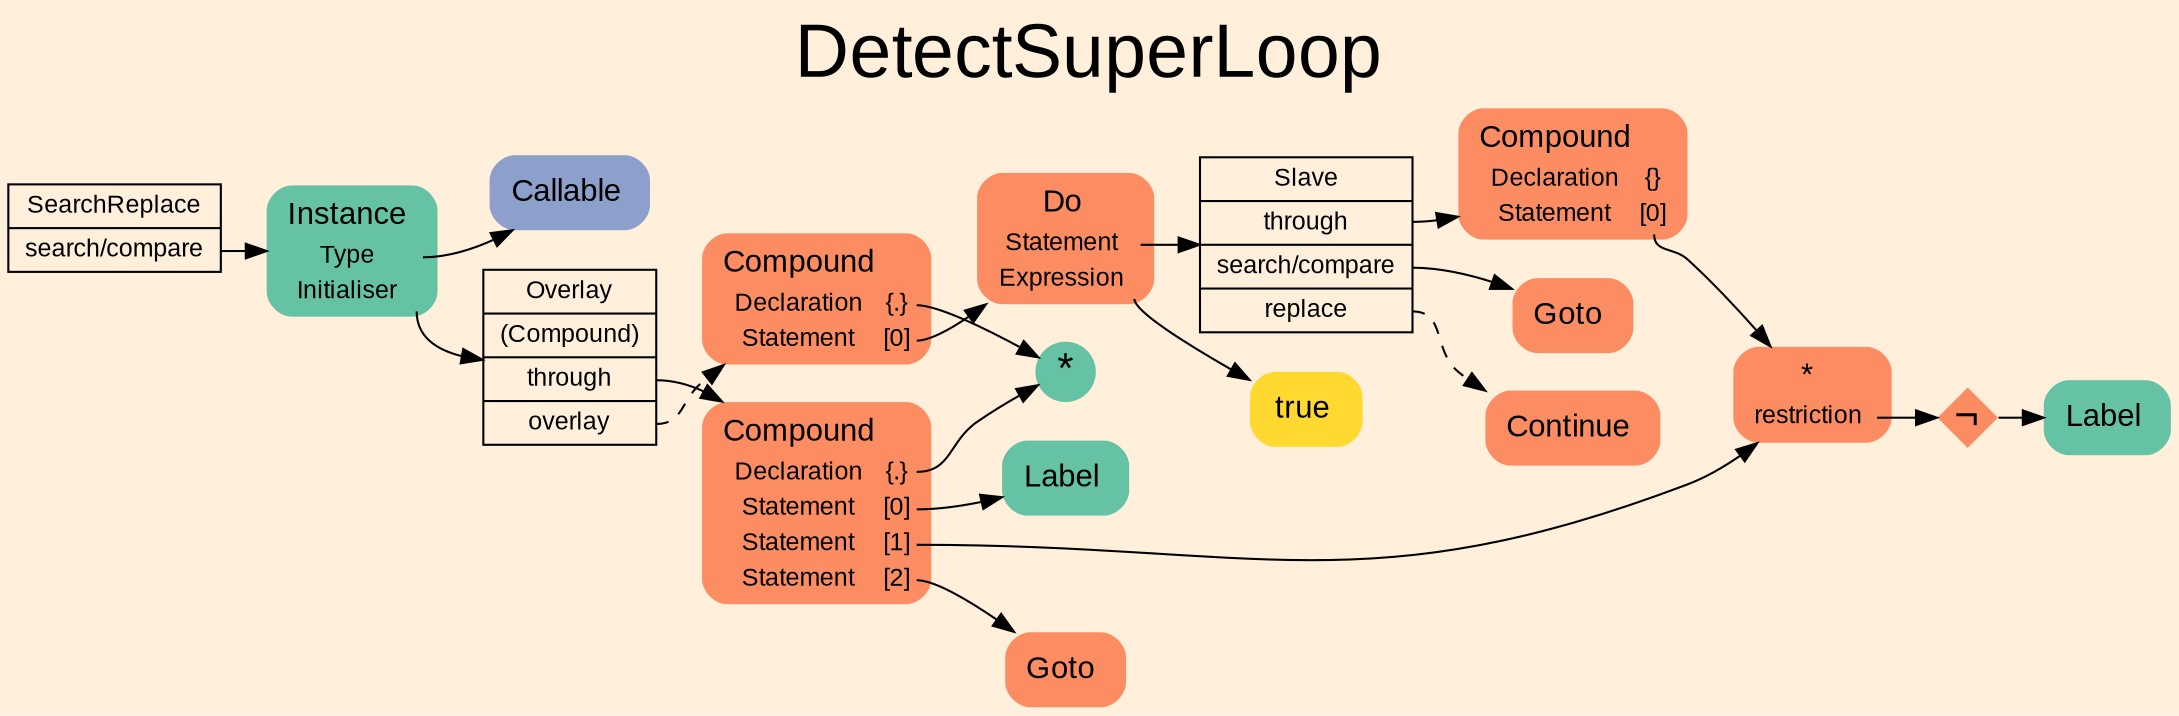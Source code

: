 digraph "DetectSuperLoop" {
label = "DetectSuperLoop"
labelloc = t
fontsize = "36"
graph [
    rankdir = "LR"
    ranksep = 0.3
    bgcolor = antiquewhite1
    color = black
    fontcolor = black
    fontname = "Arial"
];
node [
    fontname = "Arial"
];
edge [
    fontname = "Arial"
];

// -------------------- transformation figure --------------------
"CR#B-4-75" [
    // -------- block CR#B-4-75 ----------
    shape = "record"
    fillcolor = antiquewhite1
    label = "<fixed> SearchReplace | <port0> search/compare"
    style = "filled"
    fontsize = "12"
    color = black
    fontcolor = black
];

"#B-2-1572" [
    // -------- block #B-2-1572 ----------
    shape = "plaintext"
    fillcolor = "/set28/1"
    label = <<TABLE BORDER="0" CELLBORDER="0" CELLSPACING="0">
     <TR><TD><FONT POINT-SIZE="15.0">Instance</FONT></TD><TD></TD></TR>
     <TR><TD>Type</TD><TD PORT="port0"></TD></TR>
     <TR><TD>Initialiser</TD><TD PORT="port1"></TD></TR>
    </TABLE>>
    style = "rounded,filled"
    fontsize = "12"
];

"#B-2-1588" [
    // -------- block #B-2-1588 ----------
    shape = "plaintext"
    fillcolor = "/set28/3"
    label = <<TABLE BORDER="0" CELLBORDER="0" CELLSPACING="0">
     <TR><TD><FONT POINT-SIZE="15.0">Callable</FONT></TD><TD></TD></TR>
    </TABLE>>
    style = "rounded,filled"
    fontsize = "12"
];

"#B-2-1584" [
    // -------- block #B-2-1584 ----------
    shape = "record"
    fillcolor = antiquewhite1
    label = "<fixed> Overlay | <port0> (Compound) | <port1> through | <port2> overlay"
    style = "filled"
    fontsize = "12"
    color = black
    fontcolor = black
];

"#B-2-1573" [
    // -------- block #B-2-1573 ----------
    shape = "plaintext"
    fillcolor = "/set28/2"
    label = <<TABLE BORDER="0" CELLBORDER="0" CELLSPACING="0">
     <TR><TD><FONT POINT-SIZE="15.0">Compound</FONT></TD><TD></TD></TR>
     <TR><TD>Declaration</TD><TD PORT="port0">{.}</TD></TR>
     <TR><TD>Statement</TD><TD PORT="port1">[0]</TD></TR>
     <TR><TD>Statement</TD><TD PORT="port2">[1]</TD></TR>
     <TR><TD>Statement</TD><TD PORT="port3">[2]</TD></TR>
    </TABLE>>
    style = "rounded,filled"
    fontsize = "12"
];

"#B-2-1576" [
    // -------- block #B-2-1576 ----------
    shape = "circle"
    fillcolor = "/set28/1"
    label = <*>
    style = "filled"
    fontsize = "20"
    penwidth = 0.0
    fixedsize = true
    width = 0.4
    height = 0.4
];

"#B-2-1578" [
    // -------- block #B-2-1578 ----------
    shape = "plaintext"
    fillcolor = "/set28/1"
    label = <<TABLE BORDER="0" CELLBORDER="0" CELLSPACING="0">
     <TR><TD><FONT POINT-SIZE="15.0">Label</FONT></TD><TD></TD></TR>
    </TABLE>>
    style = "rounded,filled"
    fontsize = "12"
];

"#B-2-1577" [
    // -------- block #B-2-1577 ----------
    shape = "plaintext"
    fillcolor = "/set28/2"
    label = <<TABLE BORDER="0" CELLBORDER="0" CELLSPACING="0">
     <TR><TD><FONT POINT-SIZE="15.0">*</FONT></TD><TD></TD></TR>
     <TR><TD>restriction</TD><TD PORT="port0"></TD></TR>
    </TABLE>>
    style = "rounded,filled"
    fontsize = "12"
];

"#B-2-1582" [
    // -------- block #B-2-1582 ----------
    shape = "diamond"
    fillcolor = "/set28/2"
    label = <¬>
    style = "filled"
    fontsize = "20"
    penwidth = 0.0
    fixedsize = true
    width = 0.4
    height = 0.4
];

"#B-2-1589" [
    // -------- block #B-2-1589 ----------
    shape = "plaintext"
    fillcolor = "/set28/1"
    label = <<TABLE BORDER="0" CELLBORDER="0" CELLSPACING="0">
     <TR><TD><FONT POINT-SIZE="15.0">Label</FONT></TD><TD></TD></TR>
    </TABLE>>
    style = "rounded,filled"
    fontsize = "12"
];

"#B-2-1580" [
    // -------- block #B-2-1580 ----------
    shape = "plaintext"
    fillcolor = "/set28/2"
    label = <<TABLE BORDER="0" CELLBORDER="0" CELLSPACING="0">
     <TR><TD><FONT POINT-SIZE="15.0">Goto</FONT></TD><TD></TD></TR>
    </TABLE>>
    style = "rounded,filled"
    fontsize = "12"
];

"#B-2-1574" [
    // -------- block #B-2-1574 ----------
    shape = "plaintext"
    fillcolor = "/set28/2"
    label = <<TABLE BORDER="0" CELLBORDER="0" CELLSPACING="0">
     <TR><TD><FONT POINT-SIZE="15.0">Compound</FONT></TD><TD></TD></TR>
     <TR><TD>Declaration</TD><TD PORT="port0">{.}</TD></TR>
     <TR><TD>Statement</TD><TD PORT="port1">[0]</TD></TR>
    </TABLE>>
    style = "rounded,filled"
    fontsize = "12"
];

"#B-2-1583" [
    // -------- block #B-2-1583 ----------
    shape = "plaintext"
    fillcolor = "/set28/2"
    label = <<TABLE BORDER="0" CELLBORDER="0" CELLSPACING="0">
     <TR><TD><FONT POINT-SIZE="15.0">Do</FONT></TD><TD></TD></TR>
     <TR><TD>Statement</TD><TD PORT="port0"></TD></TR>
     <TR><TD>Expression</TD><TD PORT="port1"></TD></TR>
    </TABLE>>
    style = "rounded,filled"
    fontsize = "12"
];

"#B-2-1587" [
    // -------- block #B-2-1587 ----------
    shape = "record"
    fillcolor = antiquewhite1
    label = "<fixed> Slave | <port0> through | <port1> search/compare | <port2> replace"
    style = "filled"
    fontsize = "12"
    color = black
    fontcolor = black
];

"#B-2-1575" [
    // -------- block #B-2-1575 ----------
    shape = "plaintext"
    fillcolor = "/set28/2"
    label = <<TABLE BORDER="0" CELLBORDER="0" CELLSPACING="0">
     <TR><TD><FONT POINT-SIZE="15.0">Compound</FONT></TD><TD></TD></TR>
     <TR><TD>Declaration</TD><TD PORT="port0">{}</TD></TR>
     <TR><TD>Statement</TD><TD PORT="port1">[0]</TD></TR>
    </TABLE>>
    style = "rounded,filled"
    fontsize = "12"
];

"#B-2-1586" [
    // -------- block #B-2-1586 ----------
    shape = "plaintext"
    fillcolor = "/set28/2"
    label = <<TABLE BORDER="0" CELLBORDER="0" CELLSPACING="0">
     <TR><TD><FONT POINT-SIZE="15.0">Goto</FONT></TD><TD></TD></TR>
    </TABLE>>
    style = "rounded,filled"
    fontsize = "12"
];

"#B-2-1585" [
    // -------- block #B-2-1585 ----------
    shape = "plaintext"
    fillcolor = "/set28/2"
    label = <<TABLE BORDER="0" CELLBORDER="0" CELLSPACING="0">
     <TR><TD><FONT POINT-SIZE="15.0">Continue</FONT></TD><TD></TD></TR>
    </TABLE>>
    style = "rounded,filled"
    fontsize = "12"
];

"#B-2-1591" [
    // -------- block #B-2-1591 ----------
    shape = "plaintext"
    fillcolor = "/set28/6"
    label = <<TABLE BORDER="0" CELLBORDER="0" CELLSPACING="0">
     <TR><TD><FONT POINT-SIZE="15.0">true</FONT></TD><TD></TD></TR>
    </TABLE>>
    style = "rounded,filled"
    fontsize = "12"
];

"CR#B-4-75":port0 -> "#B-2-1572" [
    color = black
    fontcolor = black
];

"#B-2-1572":port0 -> "#B-2-1588" [
    color = black
    fontcolor = black
];

"#B-2-1572":port1 -> "#B-2-1584" [
    color = black
    fontcolor = black
];

"#B-2-1584":port1 -> "#B-2-1573" [
    color = black
    fontcolor = black
];

"#B-2-1584":port2 -> "#B-2-1574" [
    style="dashed"
    color = black
    fontcolor = black
];

"#B-2-1573":port0 -> "#B-2-1576" [
    color = black
    fontcolor = black
];

"#B-2-1573":port1 -> "#B-2-1578" [
    color = black
    fontcolor = black
];

"#B-2-1573":port2 -> "#B-2-1577" [
    color = black
    fontcolor = black
];

"#B-2-1573":port3 -> "#B-2-1580" [
    color = black
    fontcolor = black
];

"#B-2-1577":port0 -> "#B-2-1582" [
    color = black
    fontcolor = black
];

"#B-2-1582" -> "#B-2-1589" [
    color = black
    fontcolor = black
];

"#B-2-1574":port0 -> "#B-2-1576" [
    color = black
    fontcolor = black
];

"#B-2-1574":port1 -> "#B-2-1583" [
    color = black
    fontcolor = black
];

"#B-2-1583":port0 -> "#B-2-1587" [
    color = black
    fontcolor = black
];

"#B-2-1583":port1 -> "#B-2-1591" [
    color = black
    fontcolor = black
];

"#B-2-1587":port0 -> "#B-2-1575" [
    color = black
    fontcolor = black
];

"#B-2-1587":port1 -> "#B-2-1586" [
    color = black
    fontcolor = black
];

"#B-2-1587":port2 -> "#B-2-1585" [
    style="dashed"
    color = black
    fontcolor = black
];

"#B-2-1575":port1 -> "#B-2-1577" [
    color = black
    fontcolor = black
];


}
